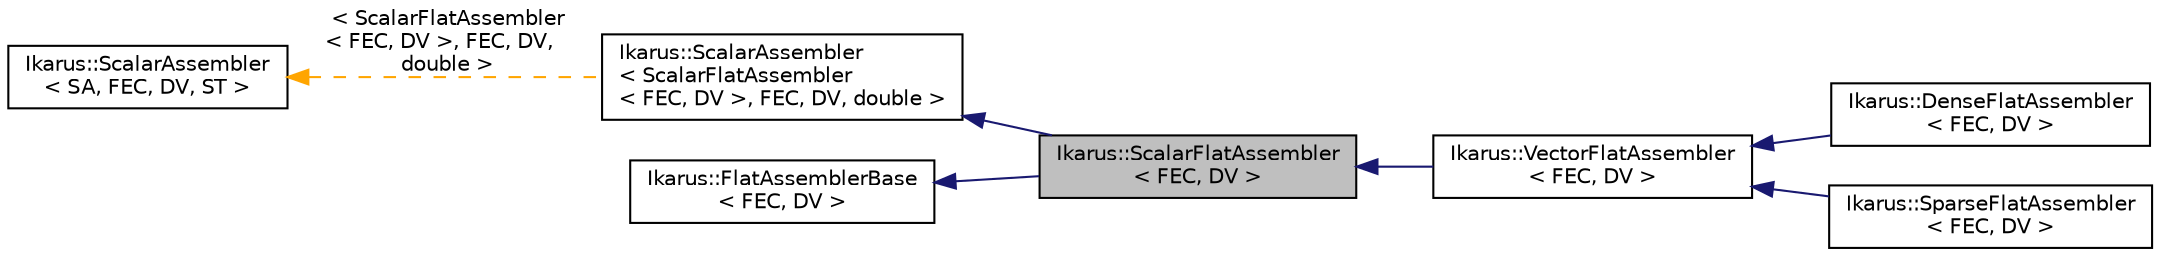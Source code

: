 digraph "Ikarus::ScalarFlatAssembler&lt; FEC, DV &gt;"
{
 // LATEX_PDF_SIZE
  edge [fontname="Helvetica",fontsize="10",labelfontname="Helvetica",labelfontsize="10"];
  node [fontname="Helvetica",fontsize="10",shape=record];
  rankdir="LR";
  Node1 [label="Ikarus::ScalarFlatAssembler\l\< FEC, DV \>",height=0.2,width=0.4,color="black", fillcolor="grey75", style="filled", fontcolor="black",tooltip="ScalarFlatAssembler assembles scalar quantities."];
  Node2 -> Node1 [dir="back",color="midnightblue",fontsize="10",style="solid"];
  Node2 [label="Ikarus::ScalarAssembler\l\< ScalarFlatAssembler\l\< FEC, DV \>, FEC, DV, double \>",height=0.2,width=0.4,color="black", fillcolor="white", style="filled",URL="$a01244.html",tooltip=" "];
  Node3 -> Node2 [dir="back",color="orange",fontsize="10",style="dashed",label=" \< ScalarFlatAssembler\l\< FEC, DV \>, FEC, DV,\l double \>" ];
  Node3 [label="Ikarus::ScalarAssembler\l\< SA, FEC, DV, ST \>",height=0.2,width=0.4,color="black", fillcolor="white", style="filled",URL="$a01244.html",tooltip="The ScalarAssembler provides an interface for an assembler that assembles scalar quantities."];
  Node4 -> Node1 [dir="back",color="midnightblue",fontsize="10",style="solid"];
  Node4 [label="Ikarus::FlatAssemblerBase\l\< FEC, DV \>",height=0.2,width=0.4,color="black", fillcolor="white", style="filled",URL="$a01240.html",tooltip="The FlatAssemblerBase takes care of common subtasks done by flat assemblers."];
  Node1 -> Node5 [dir="back",color="midnightblue",fontsize="10",style="solid"];
  Node5 [label="Ikarus::VectorFlatAssembler\l\< FEC, DV \>",height=0.2,width=0.4,color="black", fillcolor="white", style="filled",URL="$a01260.html",tooltip="VectorFlatAssembler assembles vector quantities using a flat basis Indexing strategy."];
  Node5 -> Node6 [dir="back",color="midnightblue",fontsize="10",style="solid"];
  Node6 [label="Ikarus::DenseFlatAssembler\l\< FEC, DV \>",height=0.2,width=0.4,color="black", fillcolor="white", style="filled",URL="$a01268.html",tooltip="DenseFlatAssembler assembles matrix quantities using a flat basis Indexing strategy...."];
  Node5 -> Node7 [dir="back",color="midnightblue",fontsize="10",style="solid"];
  Node7 [label="Ikarus::SparseFlatAssembler\l\< FEC, DV \>",height=0.2,width=0.4,color="black", fillcolor="white", style="filled",URL="$a01264.html",tooltip="SparseFlatAssembler assembles matrix quantities using a flat basis Indexing strategy...."];
}
